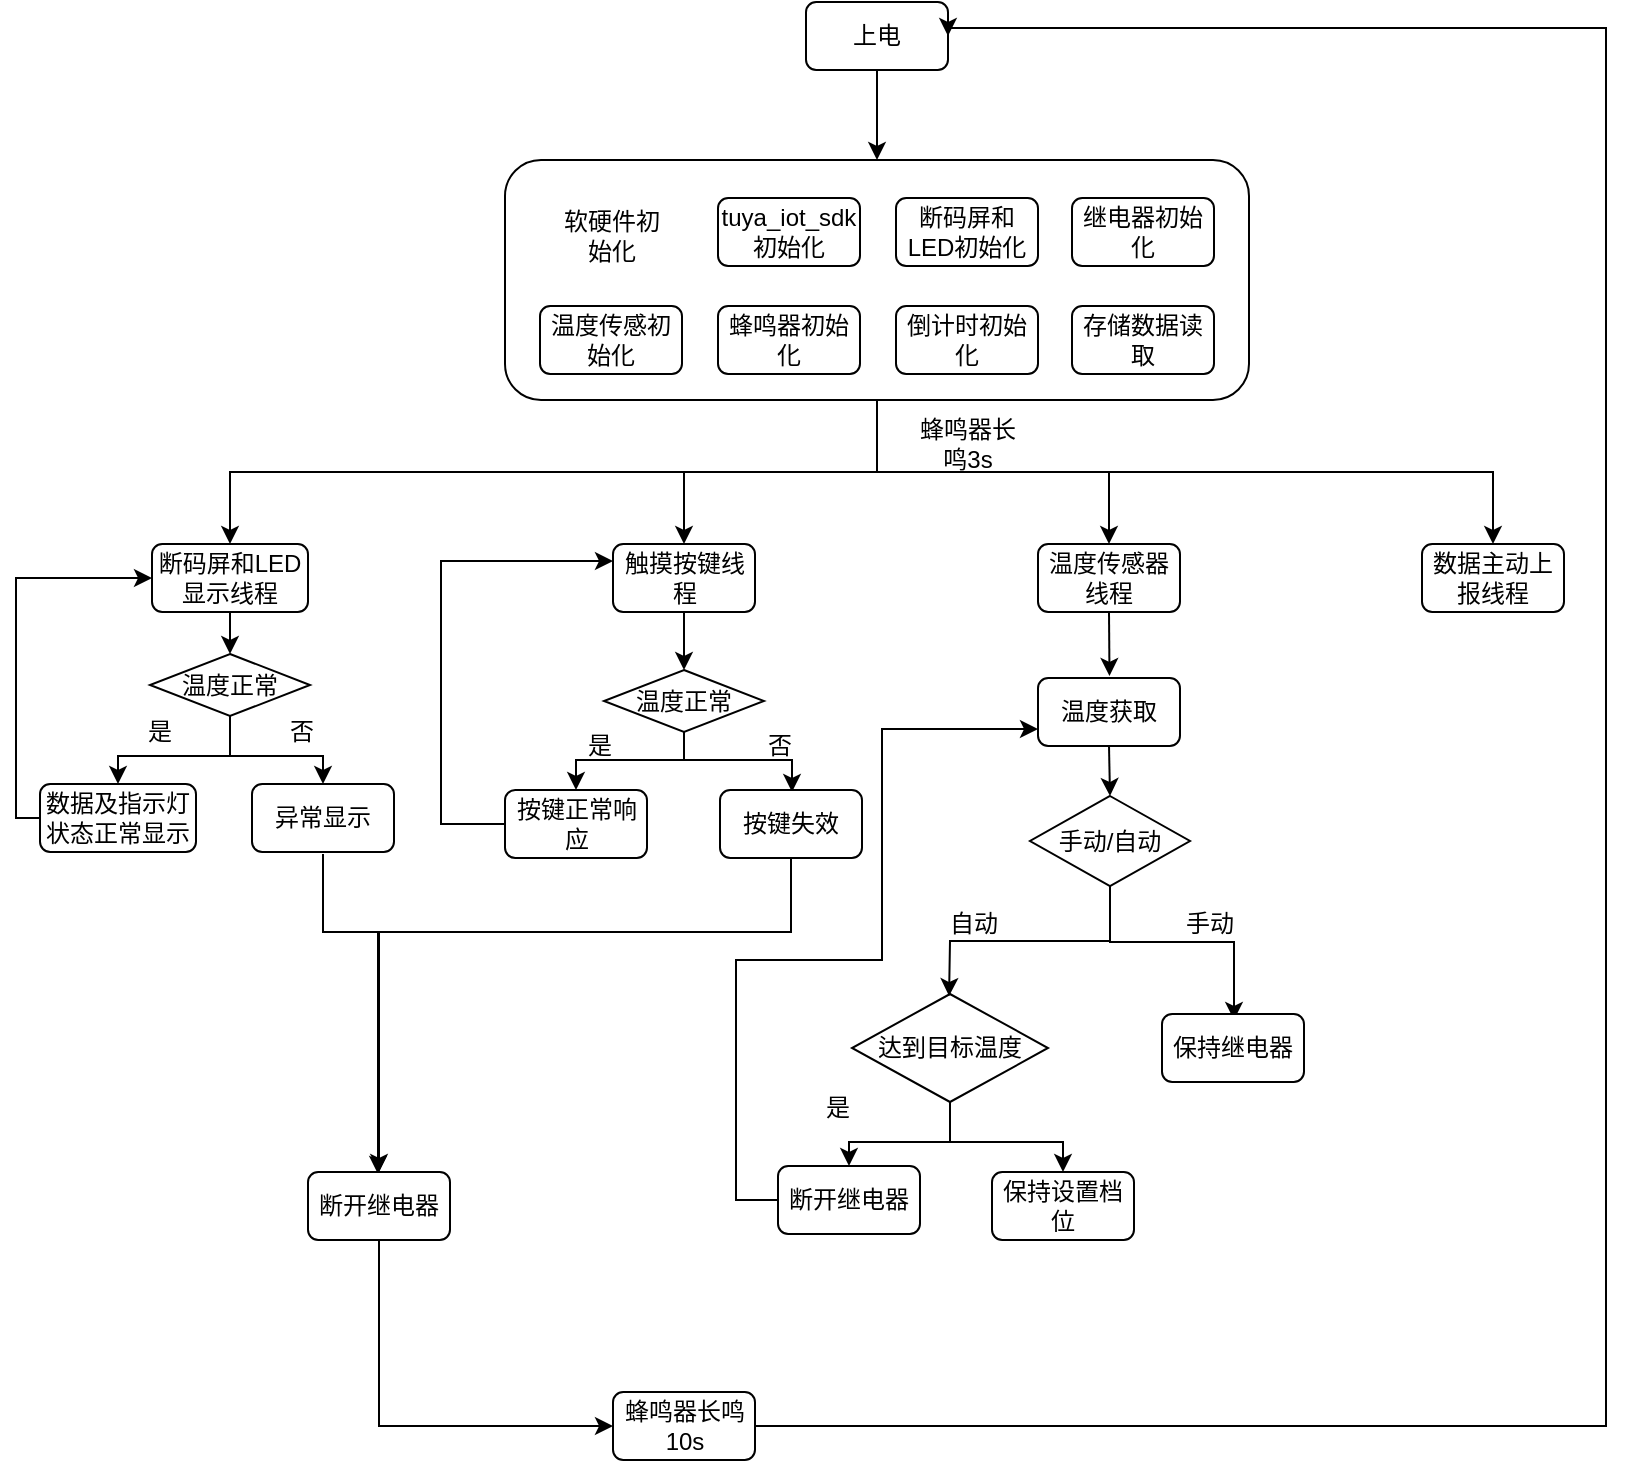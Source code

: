 <mxfile version="16.1.0" type="github">
  <diagram id="3BnJx1z64_xSoNDAaUZk" name="Page-1">
    <mxGraphModel dx="2188" dy="1172" grid="0" gridSize="10" guides="1" tooltips="1" connect="1" arrows="1" fold="1" page="1" pageScale="1" pageWidth="827" pageHeight="1169" math="0" shadow="0">
      <root>
        <mxCell id="0" />
        <mxCell id="1" parent="0" />
        <mxCell id="YotC0mz9Mo86BZKjXIZa-32" style="edgeStyle=orthogonalEdgeStyle;rounded=0;orthogonalLoop=1;jettySize=auto;html=1;exitX=0.5;exitY=1;exitDx=0;exitDy=0;entryX=0.5;entryY=0;entryDx=0;entryDy=0;" edge="1" parent="1" source="YotC0mz9Mo86BZKjXIZa-1" target="YotC0mz9Mo86BZKjXIZa-31">
          <mxGeometry relative="1" as="geometry" />
        </mxCell>
        <mxCell id="YotC0mz9Mo86BZKjXIZa-1" value="上电" style="rounded=1;whiteSpace=wrap;html=1;" vertex="1" parent="1">
          <mxGeometry x="409" y="85" width="71" height="34" as="geometry" />
        </mxCell>
        <mxCell id="YotC0mz9Mo86BZKjXIZa-2" value="存储数据读取" style="rounded=1;whiteSpace=wrap;html=1;" vertex="1" parent="1">
          <mxGeometry x="542" y="237" width="71" height="34" as="geometry" />
        </mxCell>
        <mxCell id="YotC0mz9Mo86BZKjXIZa-3" value="继电器初始化" style="rounded=1;whiteSpace=wrap;html=1;" vertex="1" parent="1">
          <mxGeometry x="542" y="183" width="71" height="34" as="geometry" />
        </mxCell>
        <mxCell id="YotC0mz9Mo86BZKjXIZa-4" value="断码屏和LED初始化" style="rounded=1;whiteSpace=wrap;html=1;" vertex="1" parent="1">
          <mxGeometry x="454" y="183" width="71" height="34" as="geometry" />
        </mxCell>
        <mxCell id="YotC0mz9Mo86BZKjXIZa-5" value="温度传感初始化" style="rounded=1;whiteSpace=wrap;html=1;" vertex="1" parent="1">
          <mxGeometry x="276" y="237" width="71" height="34" as="geometry" />
        </mxCell>
        <mxCell id="YotC0mz9Mo86BZKjXIZa-6" value="蜂鸣器初始化" style="rounded=1;whiteSpace=wrap;html=1;" vertex="1" parent="1">
          <mxGeometry x="365" y="237" width="71" height="34" as="geometry" />
        </mxCell>
        <mxCell id="YotC0mz9Mo86BZKjXIZa-7" value="倒计时初始化" style="rounded=1;whiteSpace=wrap;html=1;" vertex="1" parent="1">
          <mxGeometry x="454" y="237" width="71" height="34" as="geometry" />
        </mxCell>
        <mxCell id="YotC0mz9Mo86BZKjXIZa-9" value="tuya_iot_sdk初始化" style="rounded=1;whiteSpace=wrap;html=1;" vertex="1" parent="1">
          <mxGeometry x="365" y="183" width="71" height="34" as="geometry" />
        </mxCell>
        <mxCell id="YotC0mz9Mo86BZKjXIZa-59" value="" style="edgeStyle=orthogonalEdgeStyle;rounded=0;orthogonalLoop=1;jettySize=auto;html=1;strokeColor=#000000;" edge="1" parent="1" source="YotC0mz9Mo86BZKjXIZa-10" target="YotC0mz9Mo86BZKjXIZa-58">
          <mxGeometry relative="1" as="geometry" />
        </mxCell>
        <mxCell id="YotC0mz9Mo86BZKjXIZa-10" value="断码屏和LED显示线程" style="rounded=1;whiteSpace=wrap;html=1;" vertex="1" parent="1">
          <mxGeometry x="82" y="356" width="78" height="34" as="geometry" />
        </mxCell>
        <mxCell id="YotC0mz9Mo86BZKjXIZa-61" value="" style="edgeStyle=orthogonalEdgeStyle;rounded=0;orthogonalLoop=1;jettySize=auto;html=1;strokeColor=#000000;" edge="1" parent="1" source="YotC0mz9Mo86BZKjXIZa-11" target="YotC0mz9Mo86BZKjXIZa-57">
          <mxGeometry relative="1" as="geometry" />
        </mxCell>
        <mxCell id="YotC0mz9Mo86BZKjXIZa-11" value="触摸按键线程" style="rounded=1;whiteSpace=wrap;html=1;" vertex="1" parent="1">
          <mxGeometry x="312.5" y="356" width="71" height="34" as="geometry" />
        </mxCell>
        <mxCell id="YotC0mz9Mo86BZKjXIZa-30" style="edgeStyle=orthogonalEdgeStyle;rounded=0;orthogonalLoop=1;jettySize=auto;html=1;exitX=0.5;exitY=1;exitDx=0;exitDy=0;entryX=0.5;entryY=0;entryDx=0;entryDy=0;" edge="1" parent="1" source="YotC0mz9Mo86BZKjXIZa-12">
          <mxGeometry relative="1" as="geometry">
            <mxPoint x="560.75" y="422" as="targetPoint" />
          </mxGeometry>
        </mxCell>
        <mxCell id="YotC0mz9Mo86BZKjXIZa-12" value="温度传感器线程" style="rounded=1;whiteSpace=wrap;html=1;" vertex="1" parent="1">
          <mxGeometry x="525" y="356" width="71" height="34" as="geometry" />
        </mxCell>
        <mxCell id="YotC0mz9Mo86BZKjXIZa-14" value="软硬件初始化" style="text;html=1;strokeColor=none;fillColor=none;align=center;verticalAlign=middle;whiteSpace=wrap;rounded=0;" vertex="1" parent="1">
          <mxGeometry x="281.5" y="187" width="60" height="30" as="geometry" />
        </mxCell>
        <mxCell id="YotC0mz9Mo86BZKjXIZa-33" style="edgeStyle=orthogonalEdgeStyle;rounded=0;orthogonalLoop=1;jettySize=auto;html=1;exitX=0.5;exitY=1;exitDx=0;exitDy=0;" edge="1" parent="1" source="YotC0mz9Mo86BZKjXIZa-31" target="YotC0mz9Mo86BZKjXIZa-10">
          <mxGeometry relative="1" as="geometry" />
        </mxCell>
        <mxCell id="YotC0mz9Mo86BZKjXIZa-34" style="edgeStyle=orthogonalEdgeStyle;rounded=0;orthogonalLoop=1;jettySize=auto;html=1;exitX=0.5;exitY=1;exitDx=0;exitDy=0;entryX=0.5;entryY=0;entryDx=0;entryDy=0;" edge="1" parent="1" source="YotC0mz9Mo86BZKjXIZa-31" target="YotC0mz9Mo86BZKjXIZa-11">
          <mxGeometry relative="1" as="geometry" />
        </mxCell>
        <mxCell id="YotC0mz9Mo86BZKjXIZa-35" style="edgeStyle=orthogonalEdgeStyle;rounded=0;orthogonalLoop=1;jettySize=auto;html=1;exitX=0.5;exitY=1;exitDx=0;exitDy=0;" edge="1" parent="1" source="YotC0mz9Mo86BZKjXIZa-31" target="YotC0mz9Mo86BZKjXIZa-12">
          <mxGeometry relative="1" as="geometry" />
        </mxCell>
        <mxCell id="YotC0mz9Mo86BZKjXIZa-130" style="edgeStyle=orthogonalEdgeStyle;rounded=0;orthogonalLoop=1;jettySize=auto;html=1;exitX=0.5;exitY=1;exitDx=0;exitDy=0;strokeColor=#000000;" edge="1" parent="1" source="YotC0mz9Mo86BZKjXIZa-31" target="YotC0mz9Mo86BZKjXIZa-55">
          <mxGeometry relative="1" as="geometry" />
        </mxCell>
        <mxCell id="YotC0mz9Mo86BZKjXIZa-31" value="" style="rounded=1;whiteSpace=wrap;html=1;fillColor=none;" vertex="1" parent="1">
          <mxGeometry x="258.5" y="164" width="372" height="120" as="geometry" />
        </mxCell>
        <mxCell id="YotC0mz9Mo86BZKjXIZa-48" style="edgeStyle=orthogonalEdgeStyle;rounded=0;orthogonalLoop=1;jettySize=auto;html=1;entryX=0;entryY=0.5;entryDx=0;entryDy=0;strokeColor=#000000;" edge="1" parent="1" source="YotC0mz9Mo86BZKjXIZa-40" target="YotC0mz9Mo86BZKjXIZa-10">
          <mxGeometry relative="1" as="geometry">
            <Array as="points">
              <mxPoint x="14" y="493" />
              <mxPoint x="14" y="373" />
            </Array>
          </mxGeometry>
        </mxCell>
        <mxCell id="YotC0mz9Mo86BZKjXIZa-40" value="数据及指示灯状态正常显示" style="rounded=1;whiteSpace=wrap;html=1;" vertex="1" parent="1">
          <mxGeometry x="26" y="476" width="78" height="34" as="geometry" />
        </mxCell>
        <mxCell id="YotC0mz9Mo86BZKjXIZa-49" style="edgeStyle=orthogonalEdgeStyle;rounded=0;orthogonalLoop=1;jettySize=auto;html=1;entryX=0;entryY=0.25;entryDx=0;entryDy=0;strokeColor=#000000;" edge="1" parent="1" source="YotC0mz9Mo86BZKjXIZa-43" target="YotC0mz9Mo86BZKjXIZa-11">
          <mxGeometry relative="1" as="geometry">
            <Array as="points">
              <mxPoint x="226.5" y="496" />
              <mxPoint x="226.5" y="365" />
            </Array>
          </mxGeometry>
        </mxCell>
        <mxCell id="YotC0mz9Mo86BZKjXIZa-43" value="按键正常响应" style="rounded=1;whiteSpace=wrap;html=1;" vertex="1" parent="1">
          <mxGeometry x="258.5" y="479" width="71" height="34" as="geometry" />
        </mxCell>
        <mxCell id="YotC0mz9Mo86BZKjXIZa-55" value="数据主动上报线程" style="rounded=1;whiteSpace=wrap;html=1;" vertex="1" parent="1">
          <mxGeometry x="717" y="356" width="71" height="34" as="geometry" />
        </mxCell>
        <mxCell id="YotC0mz9Mo86BZKjXIZa-62" style="edgeStyle=orthogonalEdgeStyle;rounded=0;orthogonalLoop=1;jettySize=auto;html=1;exitX=0.5;exitY=1;exitDx=0;exitDy=0;entryX=0.5;entryY=0;entryDx=0;entryDy=0;strokeColor=#000000;" edge="1" parent="1" source="YotC0mz9Mo86BZKjXIZa-57" target="YotC0mz9Mo86BZKjXIZa-43">
          <mxGeometry relative="1" as="geometry">
            <Array as="points">
              <mxPoint x="348" y="464" />
              <mxPoint x="294" y="464" />
            </Array>
          </mxGeometry>
        </mxCell>
        <mxCell id="YotC0mz9Mo86BZKjXIZa-68" style="edgeStyle=orthogonalEdgeStyle;rounded=0;orthogonalLoop=1;jettySize=auto;html=1;exitX=0.5;exitY=1;exitDx=0;exitDy=0;strokeColor=#000000;" edge="1" parent="1">
          <mxGeometry relative="1" as="geometry">
            <mxPoint x="348" y="451" as="sourcePoint" />
            <mxPoint x="402" y="480" as="targetPoint" />
            <Array as="points">
              <mxPoint x="348" y="464" />
              <mxPoint x="402" y="464" />
            </Array>
          </mxGeometry>
        </mxCell>
        <mxCell id="YotC0mz9Mo86BZKjXIZa-57" value="温度正常" style="rhombus;whiteSpace=wrap;html=1;fillColor=none;" vertex="1" parent="1">
          <mxGeometry x="308" y="419" width="80" height="31" as="geometry" />
        </mxCell>
        <mxCell id="YotC0mz9Mo86BZKjXIZa-60" style="edgeStyle=orthogonalEdgeStyle;rounded=0;orthogonalLoop=1;jettySize=auto;html=1;exitX=0.5;exitY=1;exitDx=0;exitDy=0;strokeColor=#000000;" edge="1" parent="1" source="YotC0mz9Mo86BZKjXIZa-58" target="YotC0mz9Mo86BZKjXIZa-40">
          <mxGeometry relative="1" as="geometry" />
        </mxCell>
        <mxCell id="YotC0mz9Mo86BZKjXIZa-67" style="edgeStyle=orthogonalEdgeStyle;rounded=0;orthogonalLoop=1;jettySize=auto;html=1;exitX=0.5;exitY=1;exitDx=0;exitDy=0;strokeColor=#000000;" edge="1" parent="1" source="YotC0mz9Mo86BZKjXIZa-58" target="YotC0mz9Mo86BZKjXIZa-65">
          <mxGeometry relative="1" as="geometry" />
        </mxCell>
        <mxCell id="YotC0mz9Mo86BZKjXIZa-58" value="温度正常" style="rhombus;whiteSpace=wrap;html=1;fillColor=none;" vertex="1" parent="1">
          <mxGeometry x="81" y="411" width="80" height="31" as="geometry" />
        </mxCell>
        <mxCell id="YotC0mz9Mo86BZKjXIZa-63" value="是" style="text;html=1;strokeColor=none;fillColor=none;align=center;verticalAlign=middle;whiteSpace=wrap;rounded=0;" vertex="1" parent="1">
          <mxGeometry x="56" y="435" width="60" height="30" as="geometry" />
        </mxCell>
        <mxCell id="YotC0mz9Mo86BZKjXIZa-64" value="是" style="text;html=1;strokeColor=none;fillColor=none;align=center;verticalAlign=middle;whiteSpace=wrap;rounded=0;" vertex="1" parent="1">
          <mxGeometry x="276" y="442" width="60" height="30" as="geometry" />
        </mxCell>
        <mxCell id="YotC0mz9Mo86BZKjXIZa-125" style="edgeStyle=orthogonalEdgeStyle;rounded=0;orthogonalLoop=1;jettySize=auto;html=1;exitX=0.5;exitY=1;exitDx=0;exitDy=0;strokeColor=#000000;" edge="1" parent="1">
          <mxGeometry relative="1" as="geometry">
            <mxPoint x="167.5" y="511" as="sourcePoint" />
            <mxPoint x="195" y="671" as="targetPoint" />
            <Array as="points">
              <mxPoint x="167" y="550" />
              <mxPoint x="195" y="550" />
            </Array>
          </mxGeometry>
        </mxCell>
        <mxCell id="YotC0mz9Mo86BZKjXIZa-65" value="异常显示" style="rounded=1;whiteSpace=wrap;html=1;" vertex="1" parent="1">
          <mxGeometry x="132" y="476" width="71" height="34" as="geometry" />
        </mxCell>
        <mxCell id="YotC0mz9Mo86BZKjXIZa-126" style="edgeStyle=orthogonalEdgeStyle;rounded=0;orthogonalLoop=1;jettySize=auto;html=1;exitX=0.5;exitY=1;exitDx=0;exitDy=0;entryX=0.5;entryY=0;entryDx=0;entryDy=0;strokeColor=#000000;" edge="1" parent="1" source="YotC0mz9Mo86BZKjXIZa-66" target="YotC0mz9Mo86BZKjXIZa-124">
          <mxGeometry relative="1" as="geometry">
            <Array as="points">
              <mxPoint x="401" y="550" />
              <mxPoint x="195" y="550" />
            </Array>
          </mxGeometry>
        </mxCell>
        <mxCell id="YotC0mz9Mo86BZKjXIZa-66" value="按键失效" style="rounded=1;whiteSpace=wrap;html=1;" vertex="1" parent="1">
          <mxGeometry x="366" y="479" width="71" height="34" as="geometry" />
        </mxCell>
        <mxCell id="YotC0mz9Mo86BZKjXIZa-69" value="否" style="text;html=1;strokeColor=none;fillColor=none;align=center;verticalAlign=middle;whiteSpace=wrap;rounded=0;" vertex="1" parent="1">
          <mxGeometry x="127" y="435" width="60" height="30" as="geometry" />
        </mxCell>
        <mxCell id="YotC0mz9Mo86BZKjXIZa-111" style="edgeStyle=orthogonalEdgeStyle;rounded=0;orthogonalLoop=1;jettySize=auto;html=1;exitX=0.5;exitY=1;exitDx=0;exitDy=0;entryX=0.5;entryY=0;entryDx=0;entryDy=0;strokeColor=#000000;" edge="1" parent="1" source="YotC0mz9Mo86BZKjXIZa-72" target="YotC0mz9Mo86BZKjXIZa-89">
          <mxGeometry relative="1" as="geometry" />
        </mxCell>
        <mxCell id="YotC0mz9Mo86BZKjXIZa-72" value="温度获取" style="rounded=1;whiteSpace=wrap;html=1;" vertex="1" parent="1">
          <mxGeometry x="525" y="423" width="71" height="34" as="geometry" />
        </mxCell>
        <mxCell id="YotC0mz9Mo86BZKjXIZa-85" value="蜂鸣器长鸣3s" style="text;html=1;strokeColor=none;fillColor=none;align=center;verticalAlign=middle;whiteSpace=wrap;rounded=0;" vertex="1" parent="1">
          <mxGeometry x="459.5" y="291" width="60" height="30" as="geometry" />
        </mxCell>
        <mxCell id="YotC0mz9Mo86BZKjXIZa-129" style="edgeStyle=orthogonalEdgeStyle;rounded=0;orthogonalLoop=1;jettySize=auto;html=1;exitX=1;exitY=0.5;exitDx=0;exitDy=0;entryX=1;entryY=0.5;entryDx=0;entryDy=0;strokeColor=#000000;" edge="1" parent="1" source="YotC0mz9Mo86BZKjXIZa-86" target="YotC0mz9Mo86BZKjXIZa-1">
          <mxGeometry relative="1" as="geometry">
            <Array as="points">
              <mxPoint x="809" y="797" />
              <mxPoint x="809" y="98" />
            </Array>
          </mxGeometry>
        </mxCell>
        <mxCell id="YotC0mz9Mo86BZKjXIZa-86" value="蜂鸣器长鸣10s" style="rounded=1;whiteSpace=wrap;html=1;" vertex="1" parent="1">
          <mxGeometry x="312.5" y="780" width="71" height="34" as="geometry" />
        </mxCell>
        <mxCell id="YotC0mz9Mo86BZKjXIZa-112" style="edgeStyle=orthogonalEdgeStyle;rounded=0;orthogonalLoop=1;jettySize=auto;html=1;exitX=0.5;exitY=1;exitDx=0;exitDy=0;strokeColor=#000000;" edge="1" parent="1" source="YotC0mz9Mo86BZKjXIZa-89">
          <mxGeometry relative="1" as="geometry">
            <mxPoint x="480.538" y="582" as="targetPoint" />
          </mxGeometry>
        </mxCell>
        <mxCell id="YotC0mz9Mo86BZKjXIZa-116" style="edgeStyle=orthogonalEdgeStyle;rounded=0;orthogonalLoop=1;jettySize=auto;html=1;exitX=0.5;exitY=1;exitDx=0;exitDy=0;strokeColor=#000000;" edge="1" parent="1">
          <mxGeometry relative="1" as="geometry">
            <mxPoint x="561.0" y="530" as="sourcePoint" />
            <mxPoint x="623" y="594" as="targetPoint" />
            <Array as="points">
              <mxPoint x="561" y="555" />
              <mxPoint x="623" y="555" />
            </Array>
          </mxGeometry>
        </mxCell>
        <mxCell id="YotC0mz9Mo86BZKjXIZa-89" value="手动/自动" style="rhombus;whiteSpace=wrap;html=1;fillColor=none;" vertex="1" parent="1">
          <mxGeometry x="521" y="482" width="80" height="45" as="geometry" />
        </mxCell>
        <mxCell id="YotC0mz9Mo86BZKjXIZa-97" value="自动" style="text;html=1;strokeColor=none;fillColor=none;align=center;verticalAlign=middle;whiteSpace=wrap;rounded=0;" vertex="1" parent="1">
          <mxGeometry x="463" y="531" width="60" height="30" as="geometry" />
        </mxCell>
        <mxCell id="YotC0mz9Mo86BZKjXIZa-107" style="edgeStyle=orthogonalEdgeStyle;rounded=0;orthogonalLoop=1;jettySize=auto;html=1;exitX=0.5;exitY=1;exitDx=0;exitDy=0;entryX=0.5;entryY=0;entryDx=0;entryDy=0;strokeColor=#000000;" edge="1" parent="1" source="YotC0mz9Mo86BZKjXIZa-100" target="YotC0mz9Mo86BZKjXIZa-102">
          <mxGeometry relative="1" as="geometry" />
        </mxCell>
        <mxCell id="YotC0mz9Mo86BZKjXIZa-120" style="edgeStyle=orthogonalEdgeStyle;rounded=0;orthogonalLoop=1;jettySize=auto;html=1;exitX=0.5;exitY=1;exitDx=0;exitDy=0;entryX=0.5;entryY=0;entryDx=0;entryDy=0;strokeColor=#000000;" edge="1" parent="1" source="YotC0mz9Mo86BZKjXIZa-100" target="YotC0mz9Mo86BZKjXIZa-119">
          <mxGeometry relative="1" as="geometry" />
        </mxCell>
        <mxCell id="YotC0mz9Mo86BZKjXIZa-100" value="达到目标温度" style="rhombus;whiteSpace=wrap;html=1;fillColor=none;" vertex="1" parent="1">
          <mxGeometry x="432" y="581" width="98" height="54" as="geometry" />
        </mxCell>
        <mxCell id="YotC0mz9Mo86BZKjXIZa-121" style="edgeStyle=orthogonalEdgeStyle;rounded=0;orthogonalLoop=1;jettySize=auto;html=1;exitX=0;exitY=0.5;exitDx=0;exitDy=0;entryX=0;entryY=0.75;entryDx=0;entryDy=0;strokeColor=#000000;" edge="1" parent="1" source="YotC0mz9Mo86BZKjXIZa-102" target="YotC0mz9Mo86BZKjXIZa-72">
          <mxGeometry relative="1" as="geometry">
            <Array as="points">
              <mxPoint x="374" y="684" />
              <mxPoint x="374" y="564" />
              <mxPoint x="447" y="564" />
              <mxPoint x="447" y="448" />
            </Array>
          </mxGeometry>
        </mxCell>
        <mxCell id="YotC0mz9Mo86BZKjXIZa-102" value="断开继电器" style="rounded=1;whiteSpace=wrap;html=1;" vertex="1" parent="1">
          <mxGeometry x="395" y="667" width="71" height="34" as="geometry" />
        </mxCell>
        <mxCell id="YotC0mz9Mo86BZKjXIZa-108" value="是" style="text;html=1;strokeColor=none;fillColor=none;align=center;verticalAlign=middle;whiteSpace=wrap;rounded=0;" vertex="1" parent="1">
          <mxGeometry x="395" y="623" width="60" height="30" as="geometry" />
        </mxCell>
        <mxCell id="YotC0mz9Mo86BZKjXIZa-115" value="保持继电器" style="rounded=1;whiteSpace=wrap;html=1;" vertex="1" parent="1">
          <mxGeometry x="587" y="591" width="71" height="34" as="geometry" />
        </mxCell>
        <mxCell id="YotC0mz9Mo86BZKjXIZa-117" value="手动" style="text;html=1;strokeColor=none;fillColor=none;align=center;verticalAlign=middle;whiteSpace=wrap;rounded=0;" vertex="1" parent="1">
          <mxGeometry x="581" y="531" width="60" height="30" as="geometry" />
        </mxCell>
        <mxCell id="YotC0mz9Mo86BZKjXIZa-119" value="保持设置档位" style="rounded=1;whiteSpace=wrap;html=1;" vertex="1" parent="1">
          <mxGeometry x="502" y="670" width="71" height="34" as="geometry" />
        </mxCell>
        <mxCell id="YotC0mz9Mo86BZKjXIZa-127" style="edgeStyle=orthogonalEdgeStyle;rounded=0;orthogonalLoop=1;jettySize=auto;html=1;exitX=0.5;exitY=1;exitDx=0;exitDy=0;entryX=0;entryY=0.5;entryDx=0;entryDy=0;strokeColor=#000000;" edge="1" parent="1" source="YotC0mz9Mo86BZKjXIZa-124" target="YotC0mz9Mo86BZKjXIZa-86">
          <mxGeometry relative="1" as="geometry" />
        </mxCell>
        <mxCell id="YotC0mz9Mo86BZKjXIZa-124" value="断开继电器" style="rounded=1;whiteSpace=wrap;html=1;" vertex="1" parent="1">
          <mxGeometry x="160" y="670" width="71" height="34" as="geometry" />
        </mxCell>
        <mxCell id="YotC0mz9Mo86BZKjXIZa-131" value="否" style="text;html=1;strokeColor=none;fillColor=none;align=center;verticalAlign=middle;whiteSpace=wrap;rounded=0;" vertex="1" parent="1">
          <mxGeometry x="366" y="442" width="60" height="30" as="geometry" />
        </mxCell>
      </root>
    </mxGraphModel>
  </diagram>
</mxfile>
